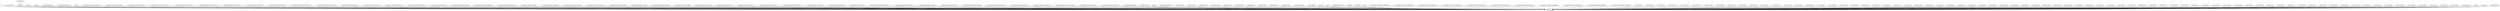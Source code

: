 digraph G {
"/" -> "/index.html";
"/?area=CSS_bots" -> "/index.html";
"/about.html" -> "/index.html";
"/business/" -> "/index.html";
"/company/" -> "/index.html";
"/company/people.html" -> "/index.html";
"/company/publications.html" -> "/index.html";
"/contact/" -> "/index.html";
"/email.php?recipient=Aaron+Barber" -> "/index.html";
"/email.php?recipient=Al+Farnsworth" -> "/index.html";
"/email.php?recipient=Anna+Sweet" -> "/index.html";
"/email.php?recipient=Arsenio++Navarro" -> "/index.html";
"/email.php?recipient=Brian+Jacobson" -> "/index.html";
"/email.php?recipient=Bronwen+Grimes" -> "/index.html";
"/email.php?recipient=Charlie+Brown" -> "/index.html";
"/email.php?recipient=Chet+Faliszek" -> "/index.html";
"/email.php?recipient=Chris+Welch" -> "/index.html";
"/email.php?recipient=Christen%20Coomer" -> "/index.html";
"/email.php?recipient=Christen+Coomer" -> "/index.html";
"/email.php?recipient=Dan+Berger" -> "/index.html";
"/email.php?recipient=Dario+Casali" -> "/index.html";
"/email.php?recipient=Dave+Kircher" -> "/index.html";
"/email.php?recipient=David+Speyrer" -> "/index.html";
"/email.php?recipient=Dhabih+Eng" -> "/index.html";
"/email.php?recipient=Dina+Nelson" -> "/index.html";
"/email.php?recipient=Doug+Lombardi" -> "/index.html";
"/email.php?recipient=Eric+Kirchmer" -> "/index.html";
"/email.php?recipient=Eric+Smith" -> "/index.html";
"/email.php?recipient=Erik+Johnson" -> "/index.html";
"/email.php?recipient=Gabe+Newell" -> "/index.html";
"/email.php?recipient=Greg+Coomer" -> "/index.html";
"/email.php?recipient=Jason+Brashill" -> "/index.html";
"/email.php?recipient=Jay+Stelly" -> "/index.html";
"/email.php?recipient=Jeff+Ballinger" -> "/index.html";
"/email.php?recipient=Jess+Cliffe" -> "/index.html";
"/email.php?recipient=Joe+Ludwig" -> "/index.html";
"/email.php?recipient=John+Cook" -> "/index.html";
"/email.php?recipient=Karen+Prell" -> "/index.html";
"/email.php?recipient=Kristopher+Katz" -> "/index.html";
"/email.php?recipient=Mike+Ambinder" -> "/index.html";
"/email.php?recipient=Mike+Dunkle" -> "/index.html";
"/email.php?recipient=Miles+Estes" -> "/index.html";
"/email.php?recipient=Phil+Co" -> "/index.html";
"/email.php?recipient=Quintin+Doroquez" -> "/index.html";
"/email.php?recipient=Randy+Lundeen" -> "/index.html";
"/email.php?recipient=Robin+Walker" -> "/index.html";
"/email.php?recipient=Scott+Lynch" -> "/index.html";
"/email.php?recipient=Shawn+Zabecki" -> "/index.html";
"/email.php?recipient=Stefan+Landvogt" -> "/index.html";
"/email.php?recipient=Ted+Backman" -> "/index.html";
"/email.php?recipient=Tony+Paloma" -> "/index.html";
"/email.php?recipient=Vitaliy+A.+Genkin" -> "/index.html";
"/email.php?recipient=Wade+Schin" -> "/index.html";
"/email.php?recipient=Yahn+Bernier" -> "/index.html";
"/email.php?recipient=Zoid" -> "/index.html";
"/gamersurvey.php" -> "/index.html";
"/games/" -> "/index.html";
"/games/backcatalog.html" -> "/index.html";
"/games/csgo.html" -> "/index.html";
"/games/css.html" -> "/index.html";
"/games/dods.html" -> "/index.html";
"/games/dota2.html" -> "/index.html";
"/games/ep1.html" -> "/index.html";
"/games/ep2.html" -> "/index.html";
"/games/hl2.html" -> "/index.html";
"/games/l4d.html" -> "/index.html";
"/games/l4d2.html" -> "/index.html";
"/games/portal.html" -> "/index.html";
"/games/portal2.html" -> "/index.html";
"/games/tf2.html" -> "/index.html";
"/index.html" -> "/index.html";
"/jobs.html" -> "/index.html";
"/jobs/" -> "/index.html";
"/jobs/job_postings.html" -> "/index.html";
"/legal.htm" -> "/index.html";
"/legal.html" -> "/index.html";
"/news/" -> "/index.html";
"/news/?date=1104566400,1136059199" -> "/index.html";
"/news/?date=1136102400,1167595199" -> "/index.html";
"/news/?date=1167638400,1199131199" -> "/index.html";
"/news/?date=1199174400,1230753599" -> "/index.html";
"/news/?date=1230796800,1262289599" -> "/index.html";
"/news/?date=1262332800,1293825599" -> "/index.html";
"/news/?date=1293868800,1325361599" -> "/index.html";
"/news/?date=1325404800,1356983999" -> "/index.html";
"/news/?date=1357027200,1388519999" -> "/index.html";
"/news/?date=1388563200,1420055999" -> "/index.html";
"/news/?date=1420099200,1451591999" -> "/index.html";
"/news/?id=1011" -> "/index.html";
"/news/?id=1050" -> "/index.html";
"/news/?id=1093" -> "/index.html";
"/news/?id=11213" -> "/index.html";
"/news/?id=11436" -> "/index.html";
"/news/?id=12175" -> "/index.html";
"/news/?id=13929" -> "/index.html";
"/news/?id=1398" -> "/index.html";
"/news/?id=1401" -> "/index.html";
"/news/?id=1423" -> "/index.html";
"/news/?id=1486" -> "/index.html";
"/news/?id=1551" -> "/index.html";
"/news/?id=2223" -> "/index.html";
"/news/?id=3390" -> "/index.html";
"/news/?id=3501" -> "/index.html";
"/news/?id=3559" -> "/index.html";
"/news/?id=3568" -> "/index.html";
"/news/?id=3805" -> "/index.html";
"/news/?id=3809" -> "/index.html";
"/news/?id=3821" -> "/index.html";
"/news/?id=389" -> "/index.html";
"/news/?id=390" -> "/index.html";
"/news/?id=391" -> "/index.html";
"/news/?id=392" -> "/index.html";
"/news/?id=394" -> "/index.html";
"/news/?id=3953" -> "/index.html";
"/news/?id=398" -> "/index.html";
"/news/?id=413" -> "/index.html";
"/news/?id=414" -> "/index.html";
"/news/?id=419" -> "/index.html";
"/news/?id=425" -> "/index.html";
"/news/?id=427" -> "/index.html";
"/news/?id=439" -> "/index.html";
"/news/?id=4409" -> "/index.html";
"/news/?id=442" -> "/index.html";
"/news/?id=443" -> "/index.html";
"/news/?id=446" -> "/index.html";
"/news/?id=4487" -> "/index.html";
"/news/?id=449" -> "/index.html";
"/news/?id=4502" -> "/index.html";
"/news/?id=451" -> "/index.html";
"/news/?id=453" -> "/index.html";
"/news/?id=462" -> "/index.html";
"/news/?id=463" -> "/index.html";
"/news/?id=468" -> "/index.html";
"/news/?id=473" -> "/index.html";
"/news/?id=477" -> "/index.html";
"/news/?id=478" -> "/index.html";
"/news/?id=479" -> "/index.html";
"/news/?id=480" -> "/index.html";
"/news/?id=483" -> "/index.html";
"/news/?id=492" -> "/index.html";
"/news/?id=493" -> "/index.html";
"/news/?id=499" -> "/index.html";
"/news/?id=5006" -> "/index.html";
"/news/?id=5063" -> "/index.html";
"/news/?id=508" -> "/index.html";
"/news/?id=509" -> "/index.html";
"/news/?id=512" -> "/index.html";
"/news/?id=523" -> "/index.html";
"/news/?id=557" -> "/index.html";
"/news/?id=604" -> "/index.html";
"/news/?id=643" -> "/index.html";
"/news/?id=648" -> "/index.html";
"/news/?id=6761" -> "/index.html";
"/news/?id=6832" -> "/index.html";
"/news/?id=7231" -> "/index.html";
"/news/?id=727" -> "/index.html";
"/news/?id=7323" -> "/index.html";
"/news/?id=8367" -> "/index.html";
"/news/?id=8376" -> "/index.html";
"/news/?id=8416" -> "/index.html";
"/news/?id=8624" -> "/index.html";
"/news/?id=986" -> "/index.html";
"/news/?id=989" -> "/index.html";
"/news/?id=9943" -> "/index.html";
"/news/feeds.html" -> "/index.html";
"/privacy.html" -> "/about.html";
"/security/" -> "/index.html";
"/terms.html" -> "/index.html";
"/videopolicy.html" -> "/index.html";
}
